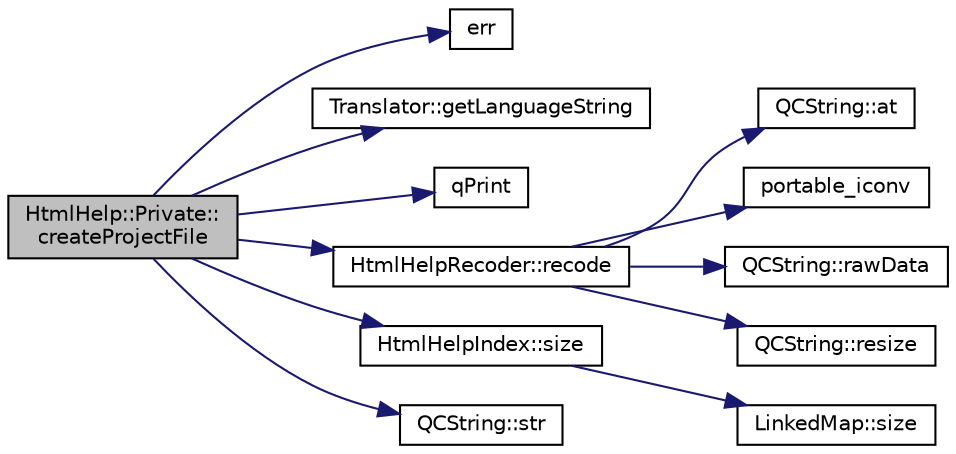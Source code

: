 digraph "HtmlHelp::Private::createProjectFile"
{
 // LATEX_PDF_SIZE
  edge [fontname="Helvetica",fontsize="10",labelfontname="Helvetica",labelfontsize="10"];
  node [fontname="Helvetica",fontsize="10",shape=record];
  rankdir="LR";
  Node1 [label="HtmlHelp::Private::\lcreateProjectFile",height=0.2,width=0.4,color="black", fillcolor="grey75", style="filled", fontcolor="black",tooltip=" "];
  Node1 -> Node2 [color="midnightblue",fontsize="10",style="solid",fontname="Helvetica"];
  Node2 [label="err",height=0.2,width=0.4,color="black", fillcolor="white", style="filled",URL="$message_8cpp.html#aede5746344fdce99647541101eaa7f06",tooltip=" "];
  Node1 -> Node3 [color="midnightblue",fontsize="10",style="solid",fontname="Helvetica"];
  Node3 [label="Translator::getLanguageString",height=0.2,width=0.4,color="black", fillcolor="white", style="filled",URL="$classTranslator.html#af52da90d0c6a2055ee63d18eb900f171",tooltip=" "];
  Node1 -> Node4 [color="midnightblue",fontsize="10",style="solid",fontname="Helvetica"];
  Node4 [label="qPrint",height=0.2,width=0.4,color="black", fillcolor="white", style="filled",URL="$qcstring_8h.html#a9851ebb5ae2f65b4d2b1d08421edbfd2",tooltip=" "];
  Node1 -> Node5 [color="midnightblue",fontsize="10",style="solid",fontname="Helvetica"];
  Node5 [label="HtmlHelpRecoder::recode",height=0.2,width=0.4,color="black", fillcolor="white", style="filled",URL="$classHtmlHelpRecoder.html#a54cf0d51cc8f1d0cbac630757606f50b",tooltip=" "];
  Node5 -> Node6 [color="midnightblue",fontsize="10",style="solid",fontname="Helvetica"];
  Node6 [label="QCString::at",height=0.2,width=0.4,color="black", fillcolor="white", style="filled",URL="$classQCString.html#a4c8be5d062cc14919b53ff0a3c8f9a4f",tooltip=" "];
  Node5 -> Node7 [color="midnightblue",fontsize="10",style="solid",fontname="Helvetica"];
  Node7 [label="portable_iconv",height=0.2,width=0.4,color="black", fillcolor="white", style="filled",URL="$portable__c_8c.html#a5fc5ec1eedfa06b27448863f69ee2e1d",tooltip=" "];
  Node5 -> Node8 [color="midnightblue",fontsize="10",style="solid",fontname="Helvetica"];
  Node8 [label="QCString::rawData",height=0.2,width=0.4,color="black", fillcolor="white", style="filled",URL="$classQCString.html#a5f5c9dc172d638c8d7b07010d100117a",tooltip=" "];
  Node5 -> Node9 [color="midnightblue",fontsize="10",style="solid",fontname="Helvetica"];
  Node9 [label="QCString::resize",height=0.2,width=0.4,color="black", fillcolor="white", style="filled",URL="$classQCString.html#a993474e2da59141336e6105b8e154f2b",tooltip=" "];
  Node1 -> Node10 [color="midnightblue",fontsize="10",style="solid",fontname="Helvetica"];
  Node10 [label="HtmlHelpIndex::size",height=0.2,width=0.4,color="black", fillcolor="white", style="filled",URL="$classHtmlHelpIndex.html#a0d8b9fea4dc8f00945e141c0621fa6b1",tooltip=" "];
  Node10 -> Node11 [color="midnightblue",fontsize="10",style="solid",fontname="Helvetica"];
  Node11 [label="LinkedMap::size",height=0.2,width=0.4,color="black", fillcolor="white", style="filled",URL="$classLinkedMap.html#ac1237f7ce32427ef9f9f334d0b97b1fb",tooltip=" "];
  Node1 -> Node12 [color="midnightblue",fontsize="10",style="solid",fontname="Helvetica"];
  Node12 [label="QCString::str",height=0.2,width=0.4,color="black", fillcolor="white", style="filled",URL="$classQCString.html#a9824b07232eea418ab3b3e7dc3178eec",tooltip=" "];
}
